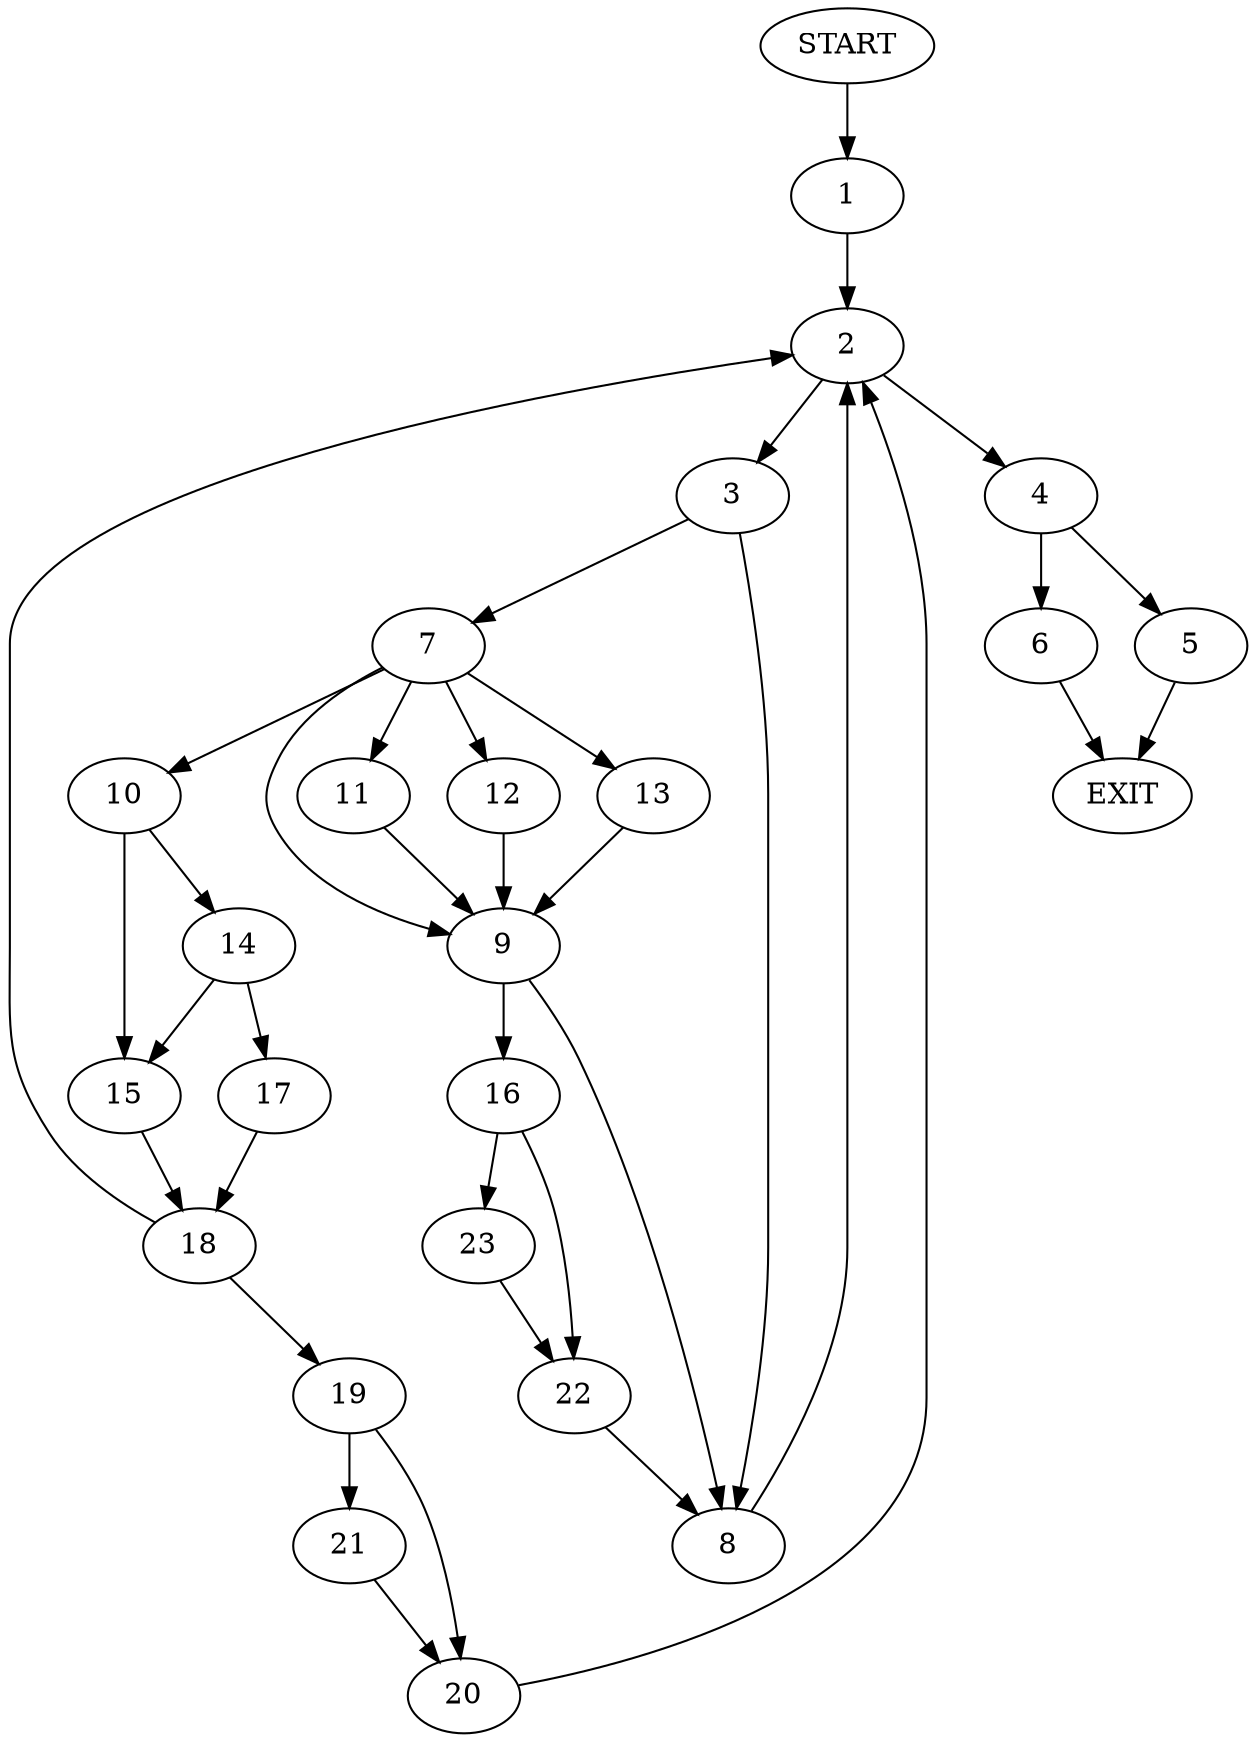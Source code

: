 digraph {
0 [label="START"]
24 [label="EXIT"]
0 -> 1
1 -> 2
2 -> 3
2 -> 4
4 -> 5
4 -> 6
3 -> 7
3 -> 8
8 -> 2
7 -> 9
7 -> 10
7 -> 11
7 -> 12
7 -> 13
10 -> 14
10 -> 15
13 -> 9
9 -> 8
9 -> 16
12 -> 9
11 -> 9
14 -> 15
14 -> 17
15 -> 18
17 -> 18
18 -> 19
18 -> 2
19 -> 20
19 -> 21
21 -> 20
20 -> 2
16 -> 22
16 -> 23
23 -> 22
22 -> 8
6 -> 24
5 -> 24
}
